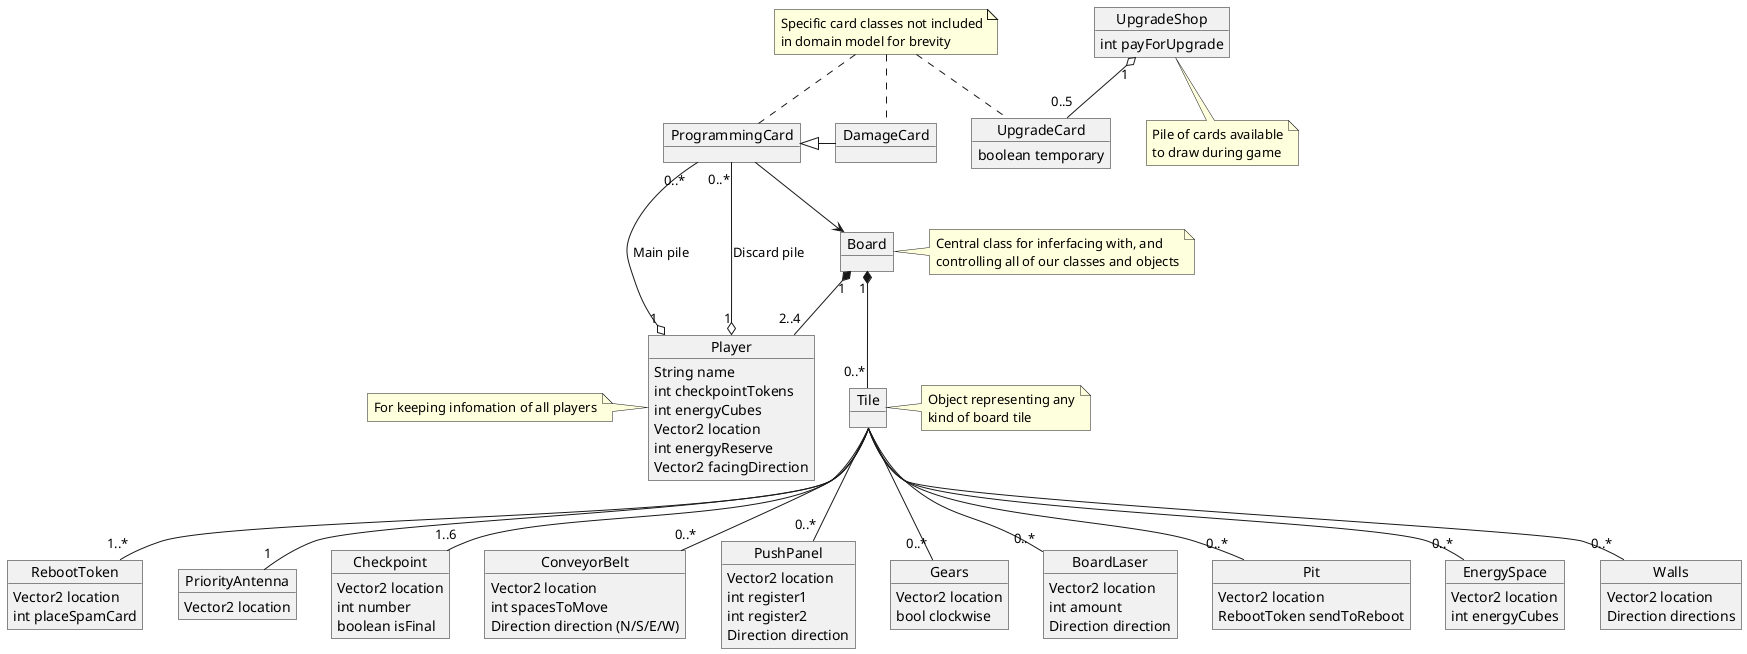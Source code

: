 @startuml

skinparam groupInheritance 2

object Player {
    String name
    int checkpointTokens
    int energyCubes
    Vector2 location
    int energyReserve
    Vector2 facingDirection
}
note left : For keeping infomation of all players
object Board
note right : Central class for inferfacing with, and\ncontrolling all of our classes and objects
Board "1" *-- "2..4" Player


object Tile
note right : Object representing any\nkind of board tile

Board "1" *-down- "0..*" Tile

object RebootToken {
    Vector2 location
    int placeSpamCard
}
Tile <|.down."1..*" RebootToken
object PriorityAntenna {
    Vector2 location
}
Tile <|.down."1" PriorityAntenna
object Checkpoint {
    Vector2 location
    int number
    boolean isFinal
}
Tile <|.down."1..6" Checkpoint
object ConveyorBelt {
    Vector2 location
    int spacesToMove
    Direction direction (N/S/E/W)
}
Tile <|.down."0..*" ConveyorBelt
object PushPanel {
    Vector2 location
    int register1
    int register2
    Direction direction
}
Tile <|.down."0..*" PushPanel
object Gears {
    Vector2 location
    bool clockwise
}
Tile <|.down."0..*" Gears
object BoardLaser {
    Vector2 location
    int amount
    Direction direction
}
Tile <|.down."0..*" BoardLaser
object Pit {
    Vector2 location
    RebootToken sendToReboot
}
Tile <|.down."0..*" Pit
object EnergySpace {
    Vector2 location
    int energyCubes
}
Tile <|.down."0..*" EnergySpace
object Walls {
    Vector2 location
    Direction directions
}
Tile <|.down."0..*" Walls

note "Specific card classes not included\nin domain model for brevity" as cardnote

object ProgrammingCard
cardnote .. ProgrammingCard
ProgrammingCard --> Board
Player "1" o-up- "0..*" ProgrammingCard : Main pile
Player "1" o-up- "0..*" ProgrammingCard : Discard pile

object DamageCard
cardnote .. DamageCard
ProgrammingCard <|- DamageCard

object UpgradeShop {
    int payForUpgrade
}
note bottom : Pile of cards available\nto draw during game

object UpgradeCard {
    boolean temporary
}
cardnote .. UpgradeCard

UpgradeShop "1" o-- "0..5" UpgradeCard

@enduml